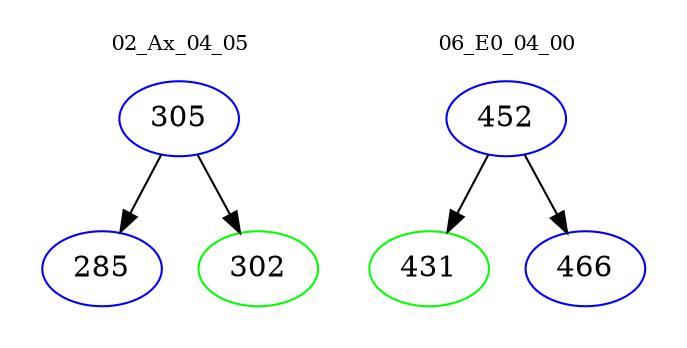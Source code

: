 digraph{
subgraph cluster_0 {
color = white
label = "02_Ax_04_05";
fontsize=10;
T0_305 [label="305", color="blue"]
T0_305 -> T0_285 [color="black"]
T0_285 [label="285", color="blue"]
T0_305 -> T0_302 [color="black"]
T0_302 [label="302", color="green"]
}
subgraph cluster_1 {
color = white
label = "06_E0_04_00";
fontsize=10;
T1_452 [label="452", color="blue"]
T1_452 -> T1_431 [color="black"]
T1_431 [label="431", color="green"]
T1_452 -> T1_466 [color="black"]
T1_466 [label="466", color="blue"]
}
}
